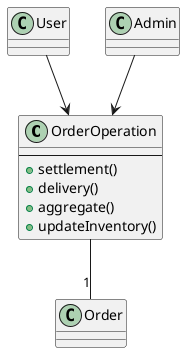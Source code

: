 @startuml

class OrderOperation {
--
+ settlement()
+ delivery()
+ aggregate()
+ updateInventory()
}

class Order {
}

class User {
}

class Admin {
}

OrderOperation -- "1" Order

User --> OrderOperation
Admin --> OrderOperation

@enduml